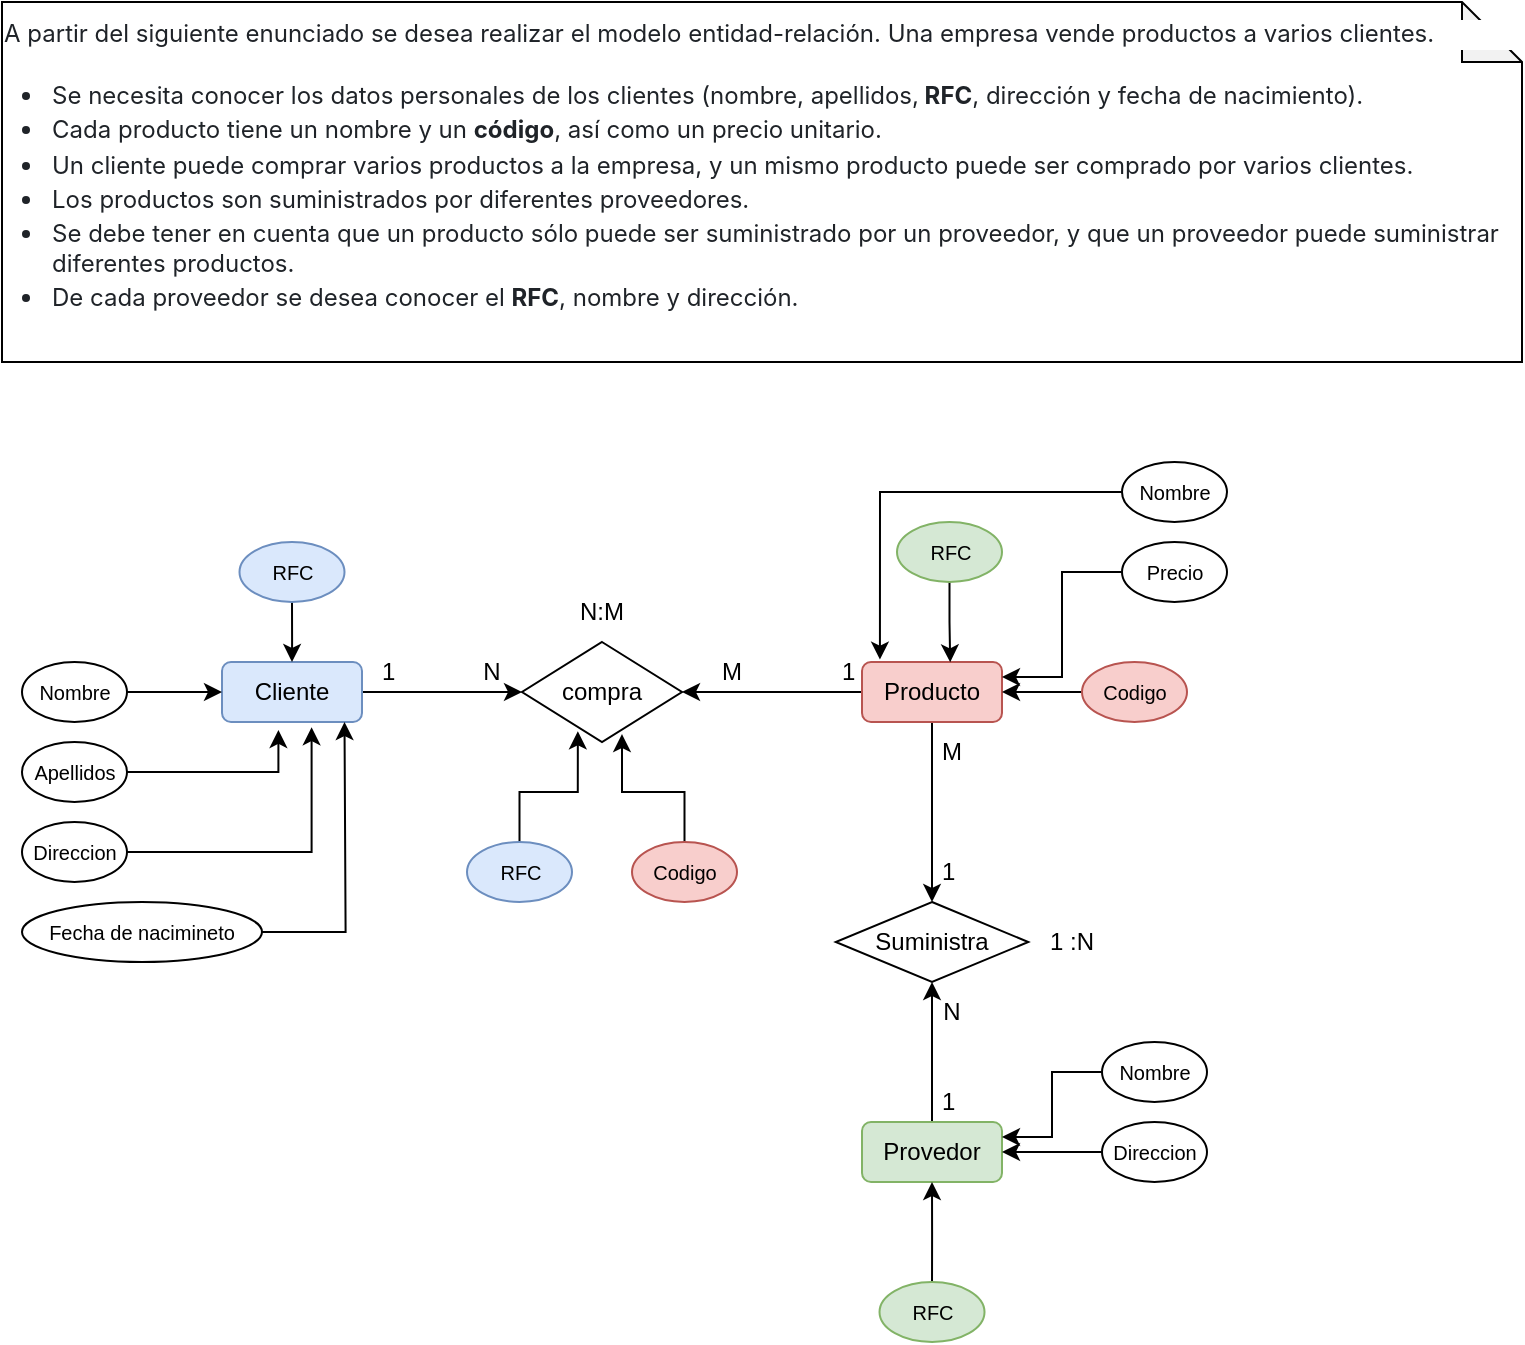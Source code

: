 <mxfile version="21.6.9" type="github">
  <diagram name="Página-1" id="UXr0uqHxn9h52GKA3z9I">
    <mxGraphModel dx="989" dy="545" grid="1" gridSize="10" guides="1" tooltips="1" connect="1" arrows="1" fold="1" page="1" pageScale="1" pageWidth="827" pageHeight="1169" math="0" shadow="0">
      <root>
        <mxCell id="0" />
        <mxCell id="1" parent="0" />
        <mxCell id="EY8pLNaC4EtLznsLtRd5-47" style="edgeStyle=orthogonalEdgeStyle;rounded=0;orthogonalLoop=1;jettySize=auto;html=1;entryX=0;entryY=0.5;entryDx=0;entryDy=0;" edge="1" parent="1" source="EY8pLNaC4EtLznsLtRd5-40" target="EY8pLNaC4EtLznsLtRd5-45">
          <mxGeometry relative="1" as="geometry" />
        </mxCell>
        <mxCell id="EY8pLNaC4EtLznsLtRd5-40" value="Cliente" style="rounded=1;whiteSpace=wrap;html=1;fillColor=#dae8fc;strokeColor=#6c8ebf;" vertex="1" parent="1">
          <mxGeometry x="140" y="350" width="70" height="30" as="geometry" />
        </mxCell>
        <mxCell id="EY8pLNaC4EtLznsLtRd5-41" value="&lt;p style=&quot;box-sizing: border-box; margin-top: 0px; margin-bottom: 16px; color: rgb(31, 35, 40); font-family: -apple-system, BlinkMacSystemFont, &amp;quot;Segoe UI&amp;quot;, &amp;quot;Noto Sans&amp;quot;, Helvetica, Arial, sans-serif, &amp;quot;Apple Color Emoji&amp;quot;, &amp;quot;Segoe UI Emoji&amp;quot;; text-align: start; background-color: rgb(255, 255, 255);&quot; dir=&quot;auto&quot;&gt;&lt;font style=&quot;font-size: 12px;&quot;&gt;A partir del siguiente enunciado se desea realizar el modelo entidad-relación. Una empresa vende productos a varios clientes.&lt;/font&gt;&lt;/p&gt;&lt;ul style=&quot;box-sizing: border-box; padding-left: 2em; margin-top: 0px; margin-bottom: 16px; color: rgb(31, 35, 40); font-family: -apple-system, BlinkMacSystemFont, &amp;quot;Segoe UI&amp;quot;, &amp;quot;Noto Sans&amp;quot;, Helvetica, Arial, sans-serif, &amp;quot;Apple Color Emoji&amp;quot;, &amp;quot;Segoe UI Emoji&amp;quot;; text-align: start; background-color: rgb(255, 255, 255);&quot; dir=&quot;auto&quot;&gt;&lt;li style=&quot;box-sizing: border-box;&quot;&gt;&lt;font style=&quot;font-size: 12px;&quot;&gt;Se necesita conocer los datos personales de los clientes (nombre, apellidos,&lt;b&gt; RFC&lt;/b&gt;, dirección y fecha de nacimiento).&lt;/font&gt;&lt;/li&gt;&lt;li style=&quot;box-sizing: border-box; margin-top: 0.25em;&quot;&gt;&lt;font style=&quot;font-size: 12px;&quot;&gt;Cada producto tiene un nombre y un &lt;b&gt;código&lt;/b&gt;, así como un precio unitario.&lt;/font&gt;&lt;/li&gt;&lt;li style=&quot;box-sizing: border-box; margin-top: 0.25em;&quot;&gt;&lt;font style=&quot;font-size: 12px;&quot;&gt;Un cliente puede comprar varios productos a la empresa, y un mismo producto puede ser comprado por varios clientes.&lt;/font&gt;&lt;/li&gt;&lt;li style=&quot;box-sizing: border-box; margin-top: 0.25em;&quot;&gt;&lt;font style=&quot;font-size: 12px;&quot;&gt;Los productos son suministrados por diferentes proveedores.&lt;/font&gt;&lt;/li&gt;&lt;li style=&quot;box-sizing: border-box; margin-top: 0.25em;&quot;&gt;&lt;font style=&quot;font-size: 12px;&quot;&gt;Se debe tener en cuenta que un producto sólo puede ser suministrado por un proveedor, y que un proveedor puede suministrar diferentes productos.&lt;/font&gt;&lt;/li&gt;&lt;li style=&quot;box-sizing: border-box; margin-top: 0.25em;&quot;&gt;&lt;font style=&quot;font-size: 12px;&quot;&gt;De cada proveedor se desea conocer el &lt;b&gt;RFC&lt;/b&gt;, nombre y dirección.&lt;/font&gt;&lt;/li&gt;&lt;/ul&gt;" style="shape=note;whiteSpace=wrap;html=1;backgroundOutline=1;darkOpacity=0.05;" vertex="1" parent="1">
          <mxGeometry x="30" y="20" width="760" height="180" as="geometry" />
        </mxCell>
        <mxCell id="EY8pLNaC4EtLznsLtRd5-46" style="edgeStyle=orthogonalEdgeStyle;rounded=0;orthogonalLoop=1;jettySize=auto;html=1;entryX=1;entryY=0.5;entryDx=0;entryDy=0;" edge="1" parent="1" source="EY8pLNaC4EtLznsLtRd5-43" target="EY8pLNaC4EtLznsLtRd5-45">
          <mxGeometry relative="1" as="geometry" />
        </mxCell>
        <mxCell id="EY8pLNaC4EtLznsLtRd5-51" style="edgeStyle=orthogonalEdgeStyle;rounded=0;orthogonalLoop=1;jettySize=auto;html=1;entryX=0.5;entryY=0;entryDx=0;entryDy=0;" edge="1" parent="1" source="EY8pLNaC4EtLznsLtRd5-43" target="EY8pLNaC4EtLznsLtRd5-48">
          <mxGeometry relative="1" as="geometry" />
        </mxCell>
        <mxCell id="EY8pLNaC4EtLznsLtRd5-43" value="Producto" style="rounded=1;whiteSpace=wrap;html=1;fillColor=#f8cecc;strokeColor=#b85450;" vertex="1" parent="1">
          <mxGeometry x="460" y="350" width="70" height="30" as="geometry" />
        </mxCell>
        <mxCell id="EY8pLNaC4EtLznsLtRd5-49" style="edgeStyle=orthogonalEdgeStyle;rounded=0;orthogonalLoop=1;jettySize=auto;html=1;entryX=0.5;entryY=1;entryDx=0;entryDy=0;" edge="1" parent="1" source="EY8pLNaC4EtLznsLtRd5-44" target="EY8pLNaC4EtLznsLtRd5-48">
          <mxGeometry relative="1" as="geometry" />
        </mxCell>
        <mxCell id="EY8pLNaC4EtLznsLtRd5-44" value="Provedor" style="rounded=1;whiteSpace=wrap;html=1;fillColor=#d5e8d4;strokeColor=#82b366;" vertex="1" parent="1">
          <mxGeometry x="460" y="580" width="70" height="30" as="geometry" />
        </mxCell>
        <mxCell id="EY8pLNaC4EtLznsLtRd5-45" value="compra" style="rhombus;whiteSpace=wrap;html=1;" vertex="1" parent="1">
          <mxGeometry x="290" y="340" width="80" height="50" as="geometry" />
        </mxCell>
        <mxCell id="EY8pLNaC4EtLznsLtRd5-48" value="Suministra" style="rhombus;whiteSpace=wrap;html=1;" vertex="1" parent="1">
          <mxGeometry x="446.88" y="470" width="96.25" height="40" as="geometry" />
        </mxCell>
        <mxCell id="EY8pLNaC4EtLznsLtRd5-52" value="1&amp;nbsp;" style="text;strokeColor=none;align=center;fillColor=none;html=1;verticalAlign=middle;whiteSpace=wrap;rounded=0;" vertex="1" parent="1">
          <mxGeometry x="210" y="340" width="30" height="30" as="geometry" />
        </mxCell>
        <mxCell id="EY8pLNaC4EtLznsLtRd5-53" value="N" style="text;strokeColor=none;align=center;fillColor=none;html=1;verticalAlign=middle;whiteSpace=wrap;rounded=0;" vertex="1" parent="1">
          <mxGeometry x="260" y="340" width="30" height="30" as="geometry" />
        </mxCell>
        <mxCell id="EY8pLNaC4EtLznsLtRd5-54" value="1&amp;nbsp;" style="text;strokeColor=none;align=center;fillColor=none;html=1;verticalAlign=middle;whiteSpace=wrap;rounded=0;" vertex="1" parent="1">
          <mxGeometry x="440" y="340" width="30" height="30" as="geometry" />
        </mxCell>
        <mxCell id="EY8pLNaC4EtLznsLtRd5-55" value="M" style="text;strokeColor=none;align=center;fillColor=none;html=1;verticalAlign=middle;whiteSpace=wrap;rounded=0;" vertex="1" parent="1">
          <mxGeometry x="380" y="340" width="30" height="30" as="geometry" />
        </mxCell>
        <mxCell id="EY8pLNaC4EtLznsLtRd5-56" value="N:M" style="text;strokeColor=none;align=center;fillColor=none;html=1;verticalAlign=middle;whiteSpace=wrap;rounded=0;" vertex="1" parent="1">
          <mxGeometry x="315" y="310" width="30" height="30" as="geometry" />
        </mxCell>
        <mxCell id="EY8pLNaC4EtLznsLtRd5-57" value="1&amp;nbsp;" style="text;strokeColor=none;align=center;fillColor=none;html=1;verticalAlign=middle;whiteSpace=wrap;rounded=0;" vertex="1" parent="1">
          <mxGeometry x="490" y="555" width="30" height="30" as="geometry" />
        </mxCell>
        <mxCell id="EY8pLNaC4EtLznsLtRd5-58" value="N" style="text;strokeColor=none;align=center;fillColor=none;html=1;verticalAlign=middle;whiteSpace=wrap;rounded=0;" vertex="1" parent="1">
          <mxGeometry x="490" y="510" width="30" height="30" as="geometry" />
        </mxCell>
        <mxCell id="EY8pLNaC4EtLznsLtRd5-59" value="1&amp;nbsp;" style="text;strokeColor=none;align=center;fillColor=none;html=1;verticalAlign=middle;whiteSpace=wrap;rounded=0;" vertex="1" parent="1">
          <mxGeometry x="490" y="440" width="30" height="30" as="geometry" />
        </mxCell>
        <mxCell id="EY8pLNaC4EtLznsLtRd5-60" value="M" style="text;strokeColor=none;align=center;fillColor=none;html=1;verticalAlign=middle;whiteSpace=wrap;rounded=0;" vertex="1" parent="1">
          <mxGeometry x="490" y="380" width="30" height="30" as="geometry" />
        </mxCell>
        <mxCell id="EY8pLNaC4EtLznsLtRd5-61" value="1 :N" style="text;strokeColor=none;align=center;fillColor=none;html=1;verticalAlign=middle;whiteSpace=wrap;rounded=0;" vertex="1" parent="1">
          <mxGeometry x="550" y="475" width="30" height="30" as="geometry" />
        </mxCell>
        <mxCell id="EY8pLNaC4EtLznsLtRd5-66" style="edgeStyle=orthogonalEdgeStyle;rounded=0;orthogonalLoop=1;jettySize=auto;html=1;entryX=0.5;entryY=0;entryDx=0;entryDy=0;" edge="1" parent="1" source="EY8pLNaC4EtLznsLtRd5-63" target="EY8pLNaC4EtLznsLtRd5-40">
          <mxGeometry relative="1" as="geometry" />
        </mxCell>
        <mxCell id="EY8pLNaC4EtLznsLtRd5-63" value="&lt;font style=&quot;font-size: 10px;&quot;&gt;RFC&lt;/font&gt;" style="ellipse;whiteSpace=wrap;html=1;fillColor=#dae8fc;strokeColor=#6c8ebf;" vertex="1" parent="1">
          <mxGeometry x="148.75" y="290" width="52.5" height="30" as="geometry" />
        </mxCell>
        <mxCell id="EY8pLNaC4EtLznsLtRd5-71" style="edgeStyle=orthogonalEdgeStyle;rounded=0;orthogonalLoop=1;jettySize=auto;html=1;entryX=1;entryY=0.5;entryDx=0;entryDy=0;" edge="1" parent="1" source="EY8pLNaC4EtLznsLtRd5-67" target="EY8pLNaC4EtLznsLtRd5-43">
          <mxGeometry relative="1" as="geometry" />
        </mxCell>
        <mxCell id="EY8pLNaC4EtLznsLtRd5-67" value="&lt;span style=&quot;font-size: 10px;&quot;&gt;Codigo&lt;/span&gt;" style="ellipse;whiteSpace=wrap;html=1;fillColor=#f8cecc;strokeColor=#b85450;" vertex="1" parent="1">
          <mxGeometry x="570" y="350" width="52.5" height="30" as="geometry" />
        </mxCell>
        <mxCell id="EY8pLNaC4EtLznsLtRd5-74" style="edgeStyle=orthogonalEdgeStyle;rounded=0;orthogonalLoop=1;jettySize=auto;html=1;entryX=0.5;entryY=1;entryDx=0;entryDy=0;" edge="1" parent="1" source="EY8pLNaC4EtLznsLtRd5-69" target="EY8pLNaC4EtLznsLtRd5-44">
          <mxGeometry relative="1" as="geometry" />
        </mxCell>
        <mxCell id="EY8pLNaC4EtLznsLtRd5-69" value="&lt;span style=&quot;font-size: 10px;&quot;&gt;RFC&lt;/span&gt;" style="ellipse;whiteSpace=wrap;html=1;fillColor=#d5e8d4;strokeColor=#82b366;" vertex="1" parent="1">
          <mxGeometry x="468.76" y="660" width="52.5" height="30" as="geometry" />
        </mxCell>
        <mxCell id="EY8pLNaC4EtLznsLtRd5-80" style="edgeStyle=orthogonalEdgeStyle;rounded=0;orthogonalLoop=1;jettySize=auto;html=1;entryX=0.349;entryY=0.893;entryDx=0;entryDy=0;entryPerimeter=0;" edge="1" parent="1" source="EY8pLNaC4EtLznsLtRd5-76" target="EY8pLNaC4EtLznsLtRd5-45">
          <mxGeometry relative="1" as="geometry" />
        </mxCell>
        <mxCell id="EY8pLNaC4EtLznsLtRd5-76" value="&lt;font style=&quot;font-size: 10px;&quot;&gt;RFC&lt;/font&gt;" style="ellipse;whiteSpace=wrap;html=1;fillColor=#dae8fc;strokeColor=#6c8ebf;" vertex="1" parent="1">
          <mxGeometry x="262.5" y="440" width="52.5" height="30" as="geometry" />
        </mxCell>
        <mxCell id="EY8pLNaC4EtLznsLtRd5-82" style="edgeStyle=orthogonalEdgeStyle;rounded=0;orthogonalLoop=1;jettySize=auto;html=1;entryX=0.625;entryY=0.921;entryDx=0;entryDy=0;entryPerimeter=0;" edge="1" parent="1" source="EY8pLNaC4EtLznsLtRd5-77" target="EY8pLNaC4EtLznsLtRd5-45">
          <mxGeometry relative="1" as="geometry" />
        </mxCell>
        <mxCell id="EY8pLNaC4EtLznsLtRd5-77" value="&lt;span style=&quot;font-size: 10px;&quot;&gt;Codigo&lt;/span&gt;" style="ellipse;whiteSpace=wrap;html=1;fillColor=#f8cecc;strokeColor=#b85450;" vertex="1" parent="1">
          <mxGeometry x="345" y="440" width="52.5" height="30" as="geometry" />
        </mxCell>
        <mxCell id="EY8pLNaC4EtLznsLtRd5-86" style="edgeStyle=orthogonalEdgeStyle;rounded=0;orthogonalLoop=1;jettySize=auto;html=1;entryX=0.63;entryY=0.006;entryDx=0;entryDy=0;entryPerimeter=0;" edge="1" parent="1" source="EY8pLNaC4EtLznsLtRd5-83" target="EY8pLNaC4EtLznsLtRd5-43">
          <mxGeometry relative="1" as="geometry" />
        </mxCell>
        <mxCell id="EY8pLNaC4EtLznsLtRd5-83" value="&lt;span style=&quot;font-size: 10px;&quot;&gt;RFC&lt;/span&gt;" style="ellipse;whiteSpace=wrap;html=1;fillColor=#d5e8d4;strokeColor=#82b366;" vertex="1" parent="1">
          <mxGeometry x="477.5" y="280" width="52.5" height="30" as="geometry" />
        </mxCell>
        <mxCell id="EY8pLNaC4EtLznsLtRd5-99" style="edgeStyle=orthogonalEdgeStyle;rounded=0;orthogonalLoop=1;jettySize=auto;html=1;entryX=0;entryY=0.5;entryDx=0;entryDy=0;" edge="1" parent="1" source="EY8pLNaC4EtLznsLtRd5-87" target="EY8pLNaC4EtLznsLtRd5-40">
          <mxGeometry relative="1" as="geometry" />
        </mxCell>
        <mxCell id="EY8pLNaC4EtLznsLtRd5-87" value="&lt;span style=&quot;font-size: 10px;&quot;&gt;Nombre&lt;/span&gt;" style="ellipse;whiteSpace=wrap;html=1;" vertex="1" parent="1">
          <mxGeometry x="40" y="350" width="52.5" height="30" as="geometry" />
        </mxCell>
        <mxCell id="EY8pLNaC4EtLznsLtRd5-98" style="edgeStyle=orthogonalEdgeStyle;rounded=0;orthogonalLoop=1;jettySize=auto;html=1;entryX=0.403;entryY=1.132;entryDx=0;entryDy=0;entryPerimeter=0;" edge="1" parent="1" source="EY8pLNaC4EtLznsLtRd5-88" target="EY8pLNaC4EtLznsLtRd5-40">
          <mxGeometry relative="1" as="geometry" />
        </mxCell>
        <mxCell id="EY8pLNaC4EtLznsLtRd5-88" value="&lt;span style=&quot;font-size: 10px;&quot;&gt;Apellidos&lt;/span&gt;" style="ellipse;whiteSpace=wrap;html=1;" vertex="1" parent="1">
          <mxGeometry x="40" y="390" width="52.5" height="30" as="geometry" />
        </mxCell>
        <mxCell id="EY8pLNaC4EtLznsLtRd5-97" style="edgeStyle=orthogonalEdgeStyle;rounded=0;orthogonalLoop=1;jettySize=auto;html=1;entryX=0.64;entryY=1.086;entryDx=0;entryDy=0;entryPerimeter=0;" edge="1" parent="1" source="EY8pLNaC4EtLznsLtRd5-89" target="EY8pLNaC4EtLznsLtRd5-40">
          <mxGeometry relative="1" as="geometry" />
        </mxCell>
        <mxCell id="EY8pLNaC4EtLznsLtRd5-89" value="&lt;span style=&quot;font-size: 10px;&quot;&gt;Direccion&lt;/span&gt;" style="ellipse;whiteSpace=wrap;html=1;" vertex="1" parent="1">
          <mxGeometry x="40" y="430" width="52.5" height="30" as="geometry" />
        </mxCell>
        <mxCell id="EY8pLNaC4EtLznsLtRd5-95" style="edgeStyle=orthogonalEdgeStyle;rounded=0;orthogonalLoop=1;jettySize=auto;html=1;entryX=0.916;entryY=1.086;entryDx=0;entryDy=0;entryPerimeter=0;exitX=1;exitY=0.5;exitDx=0;exitDy=0;" edge="1" parent="1" source="EY8pLNaC4EtLznsLtRd5-90">
          <mxGeometry relative="1" as="geometry">
            <mxPoint x="97.13" y="467.42" as="sourcePoint" />
            <mxPoint x="201.25" y="380.0" as="targetPoint" />
          </mxGeometry>
        </mxCell>
        <mxCell id="EY8pLNaC4EtLznsLtRd5-90" value="&lt;font style=&quot;font-size: 10px;&quot;&gt;Fecha de nacimineto&lt;/font&gt;" style="ellipse;whiteSpace=wrap;html=1;" vertex="1" parent="1">
          <mxGeometry x="40" y="470" width="120" height="30" as="geometry" />
        </mxCell>
        <mxCell id="EY8pLNaC4EtLznsLtRd5-101" style="edgeStyle=orthogonalEdgeStyle;rounded=0;orthogonalLoop=1;jettySize=auto;html=1;entryX=0.128;entryY=-0.04;entryDx=0;entryDy=0;entryPerimeter=0;" edge="1" parent="1" source="EY8pLNaC4EtLznsLtRd5-91" target="EY8pLNaC4EtLznsLtRd5-43">
          <mxGeometry relative="1" as="geometry" />
        </mxCell>
        <mxCell id="EY8pLNaC4EtLznsLtRd5-91" value="&lt;span style=&quot;font-size: 10px;&quot;&gt;Nombre&lt;/span&gt;" style="ellipse;whiteSpace=wrap;html=1;" vertex="1" parent="1">
          <mxGeometry x="590" y="250" width="52.5" height="30" as="geometry" />
        </mxCell>
        <mxCell id="EY8pLNaC4EtLznsLtRd5-100" style="edgeStyle=orthogonalEdgeStyle;rounded=0;orthogonalLoop=1;jettySize=auto;html=1;entryX=1;entryY=0.25;entryDx=0;entryDy=0;" edge="1" parent="1" source="EY8pLNaC4EtLznsLtRd5-92" target="EY8pLNaC4EtLznsLtRd5-43">
          <mxGeometry relative="1" as="geometry" />
        </mxCell>
        <mxCell id="EY8pLNaC4EtLznsLtRd5-92" value="&lt;span style=&quot;font-size: 10px;&quot;&gt;Precio&lt;/span&gt;" style="ellipse;whiteSpace=wrap;html=1;" vertex="1" parent="1">
          <mxGeometry x="590" y="290" width="52.5" height="30" as="geometry" />
        </mxCell>
        <mxCell id="EY8pLNaC4EtLznsLtRd5-104" style="edgeStyle=orthogonalEdgeStyle;rounded=0;orthogonalLoop=1;jettySize=auto;html=1;entryX=1;entryY=0.25;entryDx=0;entryDy=0;" edge="1" parent="1" source="EY8pLNaC4EtLznsLtRd5-93" target="EY8pLNaC4EtLznsLtRd5-44">
          <mxGeometry relative="1" as="geometry" />
        </mxCell>
        <mxCell id="EY8pLNaC4EtLznsLtRd5-93" value="&lt;span style=&quot;font-size: 10px;&quot;&gt;Nombre&lt;/span&gt;" style="ellipse;whiteSpace=wrap;html=1;" vertex="1" parent="1">
          <mxGeometry x="580" y="540" width="52.5" height="30" as="geometry" />
        </mxCell>
        <mxCell id="EY8pLNaC4EtLznsLtRd5-102" style="edgeStyle=orthogonalEdgeStyle;rounded=0;orthogonalLoop=1;jettySize=auto;html=1;entryX=1;entryY=0.5;entryDx=0;entryDy=0;" edge="1" parent="1" source="EY8pLNaC4EtLznsLtRd5-94" target="EY8pLNaC4EtLznsLtRd5-44">
          <mxGeometry relative="1" as="geometry" />
        </mxCell>
        <mxCell id="EY8pLNaC4EtLznsLtRd5-94" value="&lt;span style=&quot;font-size: 10px;&quot;&gt;Direccion&lt;/span&gt;" style="ellipse;whiteSpace=wrap;html=1;" vertex="1" parent="1">
          <mxGeometry x="580" y="580" width="52.5" height="30" as="geometry" />
        </mxCell>
      </root>
    </mxGraphModel>
  </diagram>
</mxfile>
